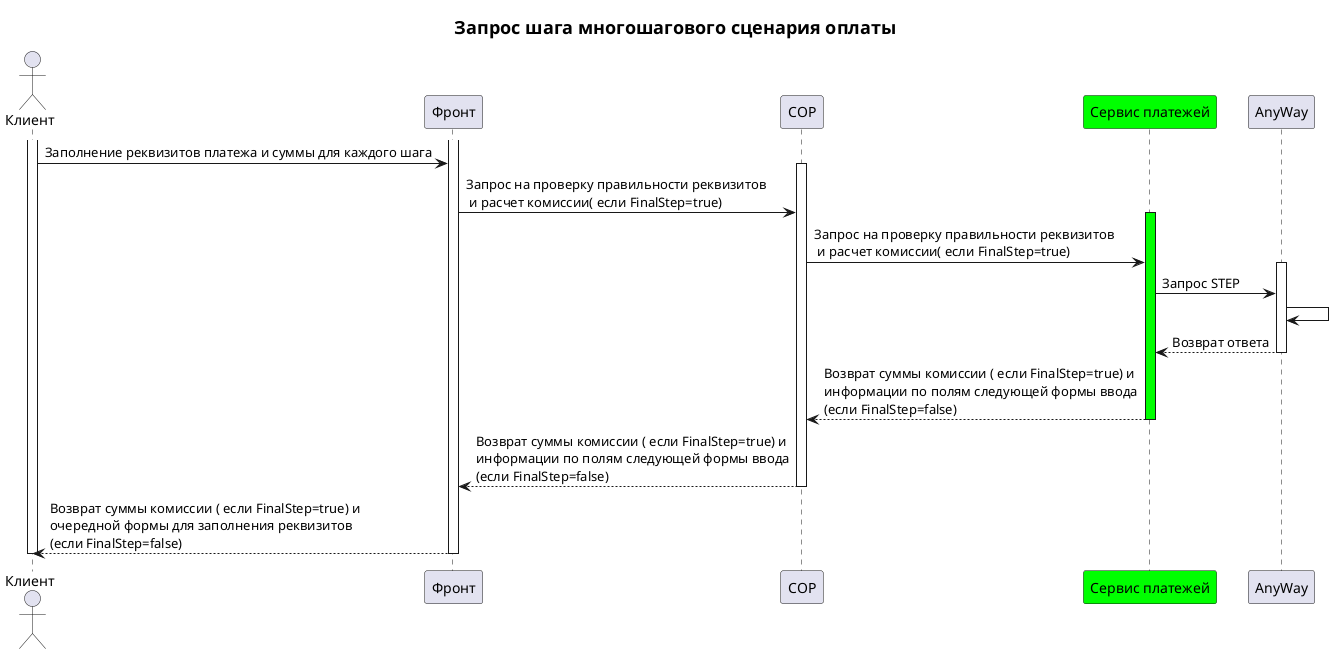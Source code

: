 @startuml
title = Запрос шага многошагового сценария оплаты
actor "Клиент"              as Item1  order 10 
participant "Фронт"              as Item2  order 20 
participant "СОР"              as Item3  order 30 
participant "Сервис платежей"              as Item4  order 40 #00FF00
participant "AnyWay"              as Item5  order 50 
  activate Item1 
  activate Item2 
  Item1 -> Item2 : Заполнение реквизитов платежа и суммы для каждого шага
  activate Item3 
  Item2 -> Item3 : Запрос на проверку правильности реквизитов \n и расчет комиссии( если FinalStep=true)
  activate Item4 #00FF00
  Item3 -> Item4 : Запрос на проверку правильности реквизитов \n и расчет комиссии( если FinalStep=true)
  activate Item5 
  Item4 -> Item5 : Запрос STEP
  Item5 -> Item5
  Item5 --> Item4 : Возврат ответа
  deactivate Item5
  Item4 --> Item3 : Возврат суммы комиссии ( если FinalStep=true) и \nинформации по полям следующей формы ввода\n(если FinalStep=false) 
  deactivate Item4
  Item3 --> Item2 : Возврат суммы комиссии ( если FinalStep=true) и \nинформации по полям следующей формы ввода\n(если FinalStep=false) 
  deactivate Item3
  Item2 --> Item1 : Возврат суммы комиссии ( если FinalStep=true) и \nочередной формы для заполнения реквизитов\n(если FinalStep=false)
  deactivate Item2
  deactivate Item1
@enduml

